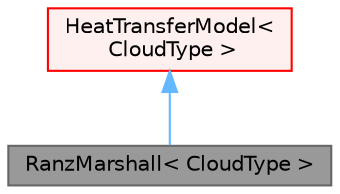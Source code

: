 digraph "RanzMarshall&lt; CloudType &gt;"
{
 // LATEX_PDF_SIZE
  bgcolor="transparent";
  edge [fontname=Helvetica,fontsize=10,labelfontname=Helvetica,labelfontsize=10];
  node [fontname=Helvetica,fontsize=10,shape=box,height=0.2,width=0.4];
  Node1 [id="Node000001",label="RanzMarshall\< CloudType \>",height=0.2,width=0.4,color="gray40", fillcolor="grey60", style="filled", fontcolor="black",tooltip="Nusselt-number model using the empirical Ranz-Marshall correlation to be used in modelling of the flu..."];
  Node2 -> Node1 [id="edge1_Node000001_Node000002",dir="back",color="steelblue1",style="solid",tooltip=" "];
  Node2 [id="Node000002",label="HeatTransferModel\<\l CloudType \>",height=0.2,width=0.4,color="red", fillcolor="#FFF0F0", style="filled",URL="$classFoam_1_1HeatTransferModel.html",tooltip="Templated class to calculate the fluid-particle heat transfer coefficients based on a specified Nusse..."];
}
